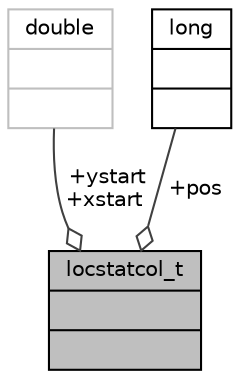 digraph "locstatcol_t"
{
 // INTERACTIVE_SVG=YES
  bgcolor="transparent";
  edge [fontname="Helvetica",fontsize="10",labelfontname="Helvetica",labelfontsize="10"];
  node [fontname="Helvetica",fontsize="10",shape=record];
  Node57 [label="{locstatcol_t\n||}",height=0.2,width=0.4,color="black", fillcolor="grey75", style="filled", fontcolor="black"];
  Node58 -> Node57 [color="grey25",fontsize="10",style="solid",label=" +ystart\n+xstart" ,arrowhead="odiamond",fontname="Helvetica"];
  Node58 [label="{double\n||}",height=0.2,width=0.4,color="grey75"];
  Node59 -> Node57 [color="grey25",fontsize="10",style="solid",label=" +pos" ,arrowhead="odiamond",fontname="Helvetica"];
  Node59 [label="{long\n||}",height=0.2,width=0.4,color="black",URL="$d7/d63/classlong.html"];
}
